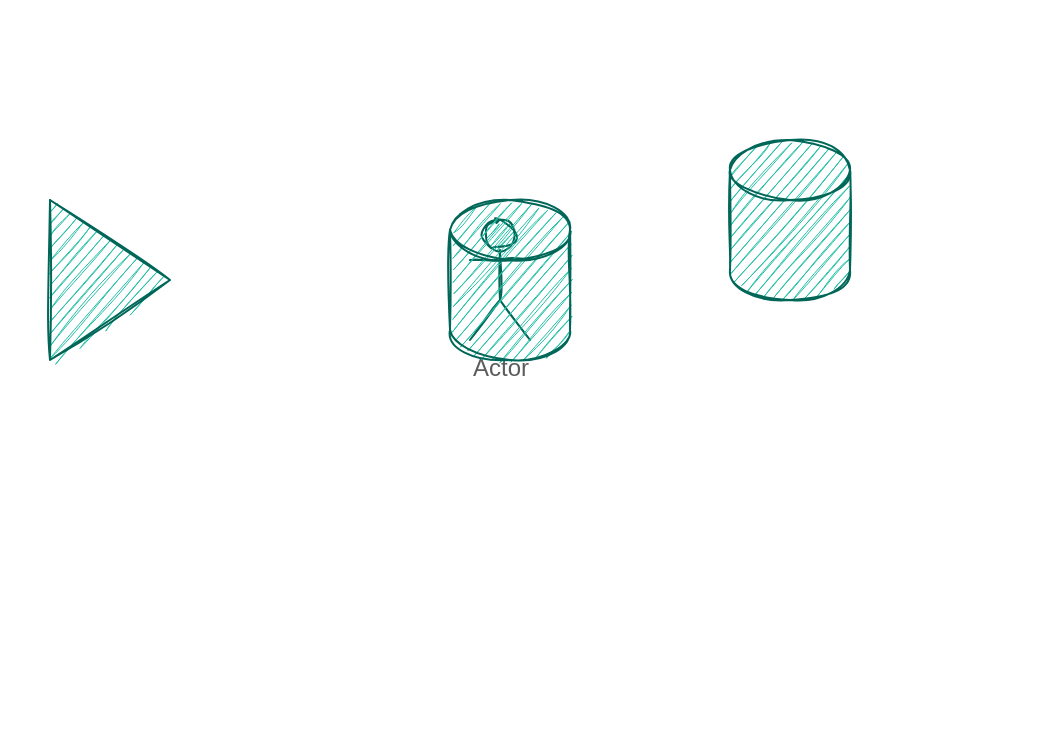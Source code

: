 <mxfile version="14.6.6" type="github">
  <diagram id="XPJJGq8JvylJrG_reSCE" name="Page-1">
    <mxGraphModel dx="820" dy="450" grid="1" gridSize="10" guides="1" tooltips="1" connect="1" arrows="1" fold="1" page="1" pageScale="1" pageWidth="850" pageHeight="1100" math="0" shadow="0">
      <root>
        <mxCell id="0" />
        <mxCell id="1" parent="0" />
        <mxCell id="P13Dc4svFs4EBlfDToGE-1" value="Actor" style="shape=umlActor;verticalLabelPosition=bottom;verticalAlign=top;html=1;outlineConnect=0;fillColor=#21C0A5;strokeColor=#006658;fontColor=#5C5C5C;sketch=1;" vertex="1" parent="1">
          <mxGeometry x="400" y="200" width="30" height="60" as="geometry" />
        </mxCell>
        <mxCell id="P13Dc4svFs4EBlfDToGE-2" value="" style="shape=cylinder3;whiteSpace=wrap;html=1;boundedLbl=1;backgroundOutline=1;size=15;fillColor=#21C0A5;strokeColor=#006658;fontColor=#5C5C5C;sketch=1;" vertex="1" parent="1">
          <mxGeometry x="390" y="190" width="60" height="80" as="geometry" />
        </mxCell>
        <mxCell id="P13Dc4svFs4EBlfDToGE-3" value="" style="triangle;whiteSpace=wrap;html=1;fillColor=#21C0A5;strokeColor=#006658;fontColor=#5C5C5C;sketch=1;" vertex="1" parent="1">
          <mxGeometry x="190" y="190" width="60" height="80" as="geometry" />
        </mxCell>
        <mxCell id="P13Dc4svFs4EBlfDToGE-4" value="" style="shape=image;verticalLabelPosition=bottom;verticalAlign=top;aspect=fixed;imageAspect=0;image=https://cdn.britannica.com/57/176357-050-EEAD19F6/Armenian-refugee-camp-Caucasus-1920.jpg;fillColor=#21C0A5;strokeColor=#006658;fontColor=#5C5C5C;sketch=1;" vertex="1" parent="1">
          <mxGeometry x="165" y="90" width="520" height="368" as="geometry" />
        </mxCell>
        <mxCell id="P13Dc4svFs4EBlfDToGE-5" value="" style="shape=cylinder3;whiteSpace=wrap;html=1;boundedLbl=1;backgroundOutline=1;size=15;fillColor=#21C0A5;strokeColor=#006658;fontColor=#5C5C5C;sketch=1;" vertex="1" parent="1">
          <mxGeometry x="530" y="160" width="60" height="80" as="geometry" />
        </mxCell>
      </root>
    </mxGraphModel>
  </diagram>
</mxfile>
